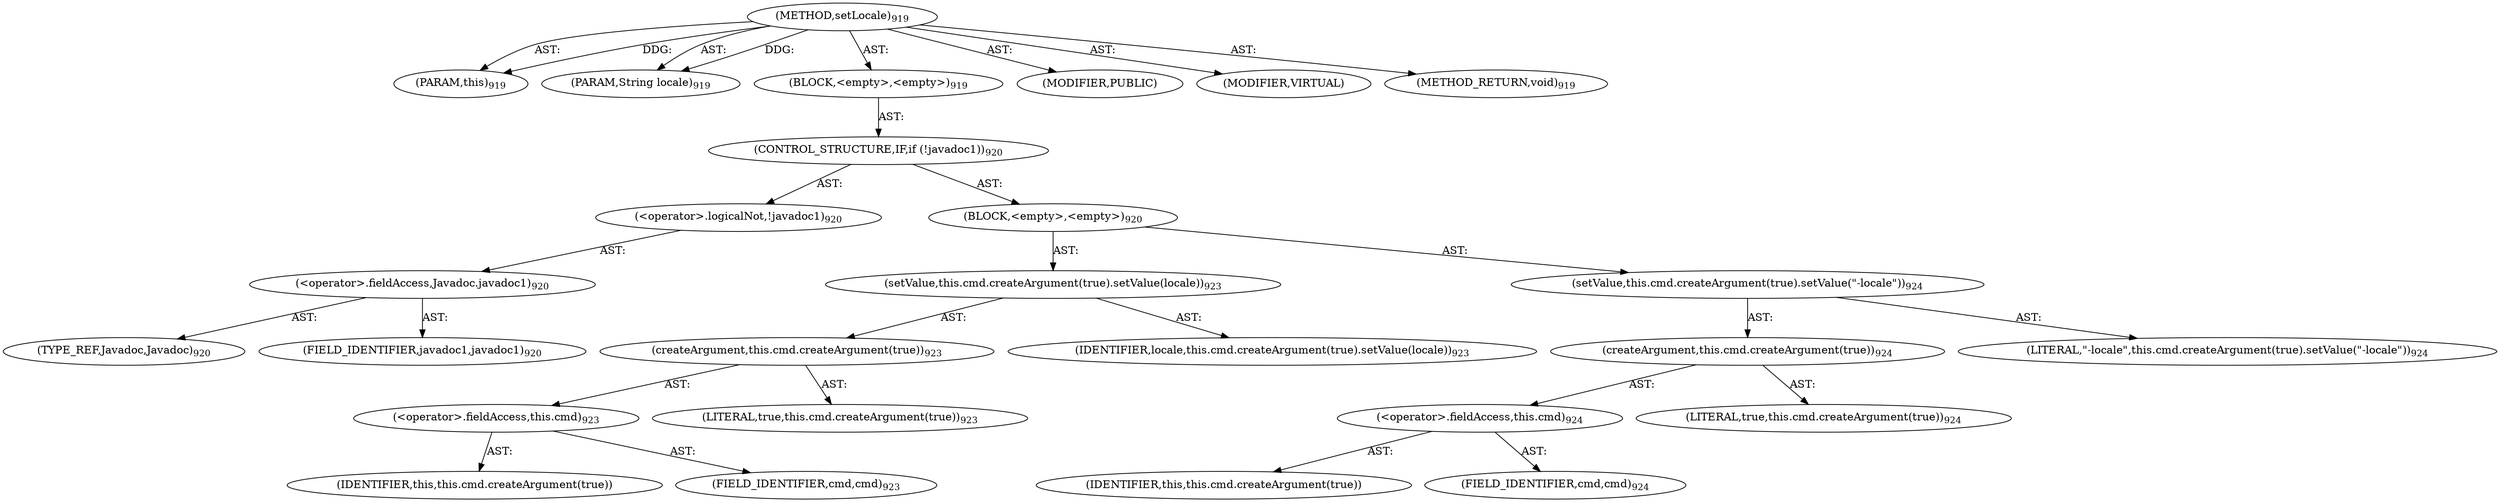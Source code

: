 digraph "setLocale" {  
"111669149763" [label = <(METHOD,setLocale)<SUB>919</SUB>> ]
"115964117152" [label = <(PARAM,this)<SUB>919</SUB>> ]
"115964117153" [label = <(PARAM,String locale)<SUB>919</SUB>> ]
"25769803877" [label = <(BLOCK,&lt;empty&gt;,&lt;empty&gt;)<SUB>919</SUB>> ]
"47244640290" [label = <(CONTROL_STRUCTURE,IF,if (!javadoc1))<SUB>920</SUB>> ]
"30064771376" [label = <(&lt;operator&gt;.logicalNot,!javadoc1)<SUB>920</SUB>> ]
"30064771377" [label = <(&lt;operator&gt;.fieldAccess,Javadoc.javadoc1)<SUB>920</SUB>> ]
"180388626441" [label = <(TYPE_REF,Javadoc,Javadoc)<SUB>920</SUB>> ]
"55834574954" [label = <(FIELD_IDENTIFIER,javadoc1,javadoc1)<SUB>920</SUB>> ]
"25769803878" [label = <(BLOCK,&lt;empty&gt;,&lt;empty&gt;)<SUB>920</SUB>> ]
"30064771378" [label = <(setValue,this.cmd.createArgument(true).setValue(locale))<SUB>923</SUB>> ]
"30064771379" [label = <(createArgument,this.cmd.createArgument(true))<SUB>923</SUB>> ]
"30064771380" [label = <(&lt;operator&gt;.fieldAccess,this.cmd)<SUB>923</SUB>> ]
"68719477032" [label = <(IDENTIFIER,this,this.cmd.createArgument(true))> ]
"55834574955" [label = <(FIELD_IDENTIFIER,cmd,cmd)<SUB>923</SUB>> ]
"90194313254" [label = <(LITERAL,true,this.cmd.createArgument(true))<SUB>923</SUB>> ]
"68719477033" [label = <(IDENTIFIER,locale,this.cmd.createArgument(true).setValue(locale))<SUB>923</SUB>> ]
"30064771381" [label = <(setValue,this.cmd.createArgument(true).setValue(&quot;-locale&quot;))<SUB>924</SUB>> ]
"30064771382" [label = <(createArgument,this.cmd.createArgument(true))<SUB>924</SUB>> ]
"30064771383" [label = <(&lt;operator&gt;.fieldAccess,this.cmd)<SUB>924</SUB>> ]
"68719477034" [label = <(IDENTIFIER,this,this.cmd.createArgument(true))> ]
"55834574956" [label = <(FIELD_IDENTIFIER,cmd,cmd)<SUB>924</SUB>> ]
"90194313255" [label = <(LITERAL,true,this.cmd.createArgument(true))<SUB>924</SUB>> ]
"90194313256" [label = <(LITERAL,&quot;-locale&quot;,this.cmd.createArgument(true).setValue(&quot;-locale&quot;))<SUB>924</SUB>> ]
"133143986359" [label = <(MODIFIER,PUBLIC)> ]
"133143986360" [label = <(MODIFIER,VIRTUAL)> ]
"128849018947" [label = <(METHOD_RETURN,void)<SUB>919</SUB>> ]
  "111669149763" -> "115964117152"  [ label = "AST: "] 
  "111669149763" -> "115964117153"  [ label = "AST: "] 
  "111669149763" -> "25769803877"  [ label = "AST: "] 
  "111669149763" -> "133143986359"  [ label = "AST: "] 
  "111669149763" -> "133143986360"  [ label = "AST: "] 
  "111669149763" -> "128849018947"  [ label = "AST: "] 
  "25769803877" -> "47244640290"  [ label = "AST: "] 
  "47244640290" -> "30064771376"  [ label = "AST: "] 
  "47244640290" -> "25769803878"  [ label = "AST: "] 
  "30064771376" -> "30064771377"  [ label = "AST: "] 
  "30064771377" -> "180388626441"  [ label = "AST: "] 
  "30064771377" -> "55834574954"  [ label = "AST: "] 
  "25769803878" -> "30064771378"  [ label = "AST: "] 
  "25769803878" -> "30064771381"  [ label = "AST: "] 
  "30064771378" -> "30064771379"  [ label = "AST: "] 
  "30064771378" -> "68719477033"  [ label = "AST: "] 
  "30064771379" -> "30064771380"  [ label = "AST: "] 
  "30064771379" -> "90194313254"  [ label = "AST: "] 
  "30064771380" -> "68719477032"  [ label = "AST: "] 
  "30064771380" -> "55834574955"  [ label = "AST: "] 
  "30064771381" -> "30064771382"  [ label = "AST: "] 
  "30064771381" -> "90194313256"  [ label = "AST: "] 
  "30064771382" -> "30064771383"  [ label = "AST: "] 
  "30064771382" -> "90194313255"  [ label = "AST: "] 
  "30064771383" -> "68719477034"  [ label = "AST: "] 
  "30064771383" -> "55834574956"  [ label = "AST: "] 
  "111669149763" -> "115964117152"  [ label = "DDG: "] 
  "111669149763" -> "115964117153"  [ label = "DDG: "] 
}

